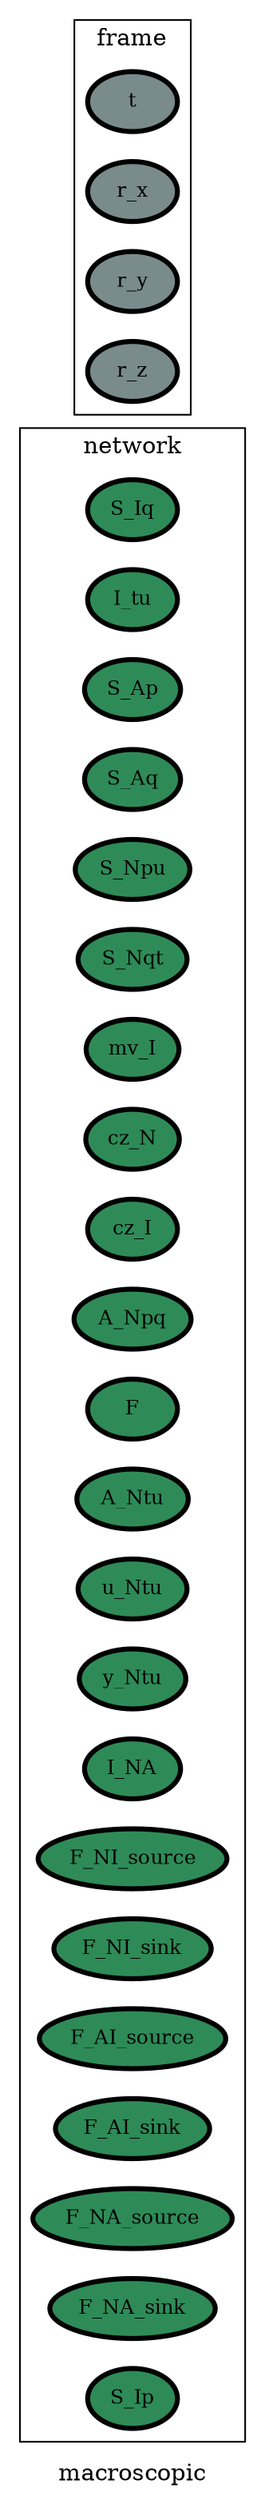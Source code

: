 digraph macroscopic {
label=macroscopic;
rankdir=LR;
subgraph cluster_macroscopic___transport {
label=transport;
rankdir=LR;
}

subgraph cluster_macroscopic___geometry {
label=geometry;
rankdir=LR;
}

subgraph cluster_macroscopic___properties {
label=properties;
rankdir=LR;
}

subgraph cluster_macroscopic___network {
label=network;
rankdir=LR;
V_10 [fillcolor=seagreen, fontsize=12, label=S_Iq, penwidth=3, style=filled];
V_11 [fillcolor=seagreen, fontsize=12, label=I_tu, penwidth=3, style=filled];
V_12 [fillcolor=seagreen, fontsize=12, label=S_Ap, penwidth=3, style=filled];
V_13 [fillcolor=seagreen, fontsize=12, label=S_Aq, penwidth=3, style=filled];
V_14 [fillcolor=seagreen, fontsize=12, label=S_Npu, penwidth=3, style=filled];
V_15 [fillcolor=seagreen, fontsize=12, label=S_Nqt, penwidth=3, style=filled];
V_16 [fillcolor=seagreen, fontsize=12, label=mv_I, penwidth=3, style=filled];
V_17 [fillcolor=seagreen, fontsize=12, label=cz_N, penwidth=3, style=filled];
V_18 [fillcolor=seagreen, fontsize=12, label=cz_I, penwidth=3, style=filled];
V_19 [fillcolor=seagreen, fontsize=12, label=A_Npq, penwidth=3, style=filled];
V_2 [fillcolor=seagreen, fontsize=12, label=F, penwidth=3, style=filled];
V_20 [fillcolor=seagreen, fontsize=12, label=A_Ntu, penwidth=3, style=filled];
V_21 [fillcolor=seagreen, fontsize=12, label=u_Ntu, penwidth=3, style=filled];
V_22 [fillcolor=seagreen, fontsize=12, label=y_Ntu, penwidth=3, style=filled];
V_27 [fillcolor=seagreen, fontsize=12, label=I_NA, penwidth=3, style=filled];
V_3 [fillcolor=seagreen, fontsize=12, label=F_NI_source, penwidth=3, style=filled];
V_4 [fillcolor=seagreen, fontsize=12, label=F_NI_sink, penwidth=3, style=filled];
V_5 [fillcolor=seagreen, fontsize=12, label=F_AI_source, penwidth=3, style=filled];
V_6 [fillcolor=seagreen, fontsize=12, label=F_AI_sink, penwidth=3, style=filled];
V_7 [fillcolor=seagreen, fontsize=12, label=F_NA_source, penwidth=3, style=filled];
V_8 [fillcolor=seagreen, fontsize=12, label=F_NA_sink, penwidth=3, style=filled];
V_9 [fillcolor=seagreen, fontsize=12, label=S_Ip, penwidth=3, style=filled];
}

subgraph cluster_macroscopic___differenceOperator {
label=differenceOperator;
rankdir=LR;
}

subgraph cluster_macroscopic___frame {
label=frame;
rankdir=LR;
V_1 [fillcolor=lightcyan4, fontsize=12, label=t, penwidth=3, style=filled];
V_23 [fillcolor=lightcyan4, fontsize=12, label=r_x, penwidth=3, style=filled];
V_24 [fillcolor=lightcyan4, fontsize=12, label=r_y, penwidth=3, style=filled];
V_25 [fillcolor=lightcyan4, fontsize=12, label=r_z, penwidth=3, style=filled];
}

subgraph cluster_macroscopic___state {
label=state;
rankdir=LR;
}

subgraph cluster_macroscopic___constant {
label=constant;
rankdir=LR;
}

subgraph cluster_macroscopic___effort {
label=effort;
rankdir=LR;
}

subgraph cluster_macroscopic___secondaryState {
label=secondaryState;
rankdir=LR;
}

subgraph cluster_macroscopic___conversion {
label=conversion;
rankdir=LR;
}

subgraph cluster_macroscopic___diffState {
label=diffState;
rankdir=LR;
}

subgraph cluster_macroscopic___internalTransport {
label=internalTransport;
rankdir=LR;
}

}
